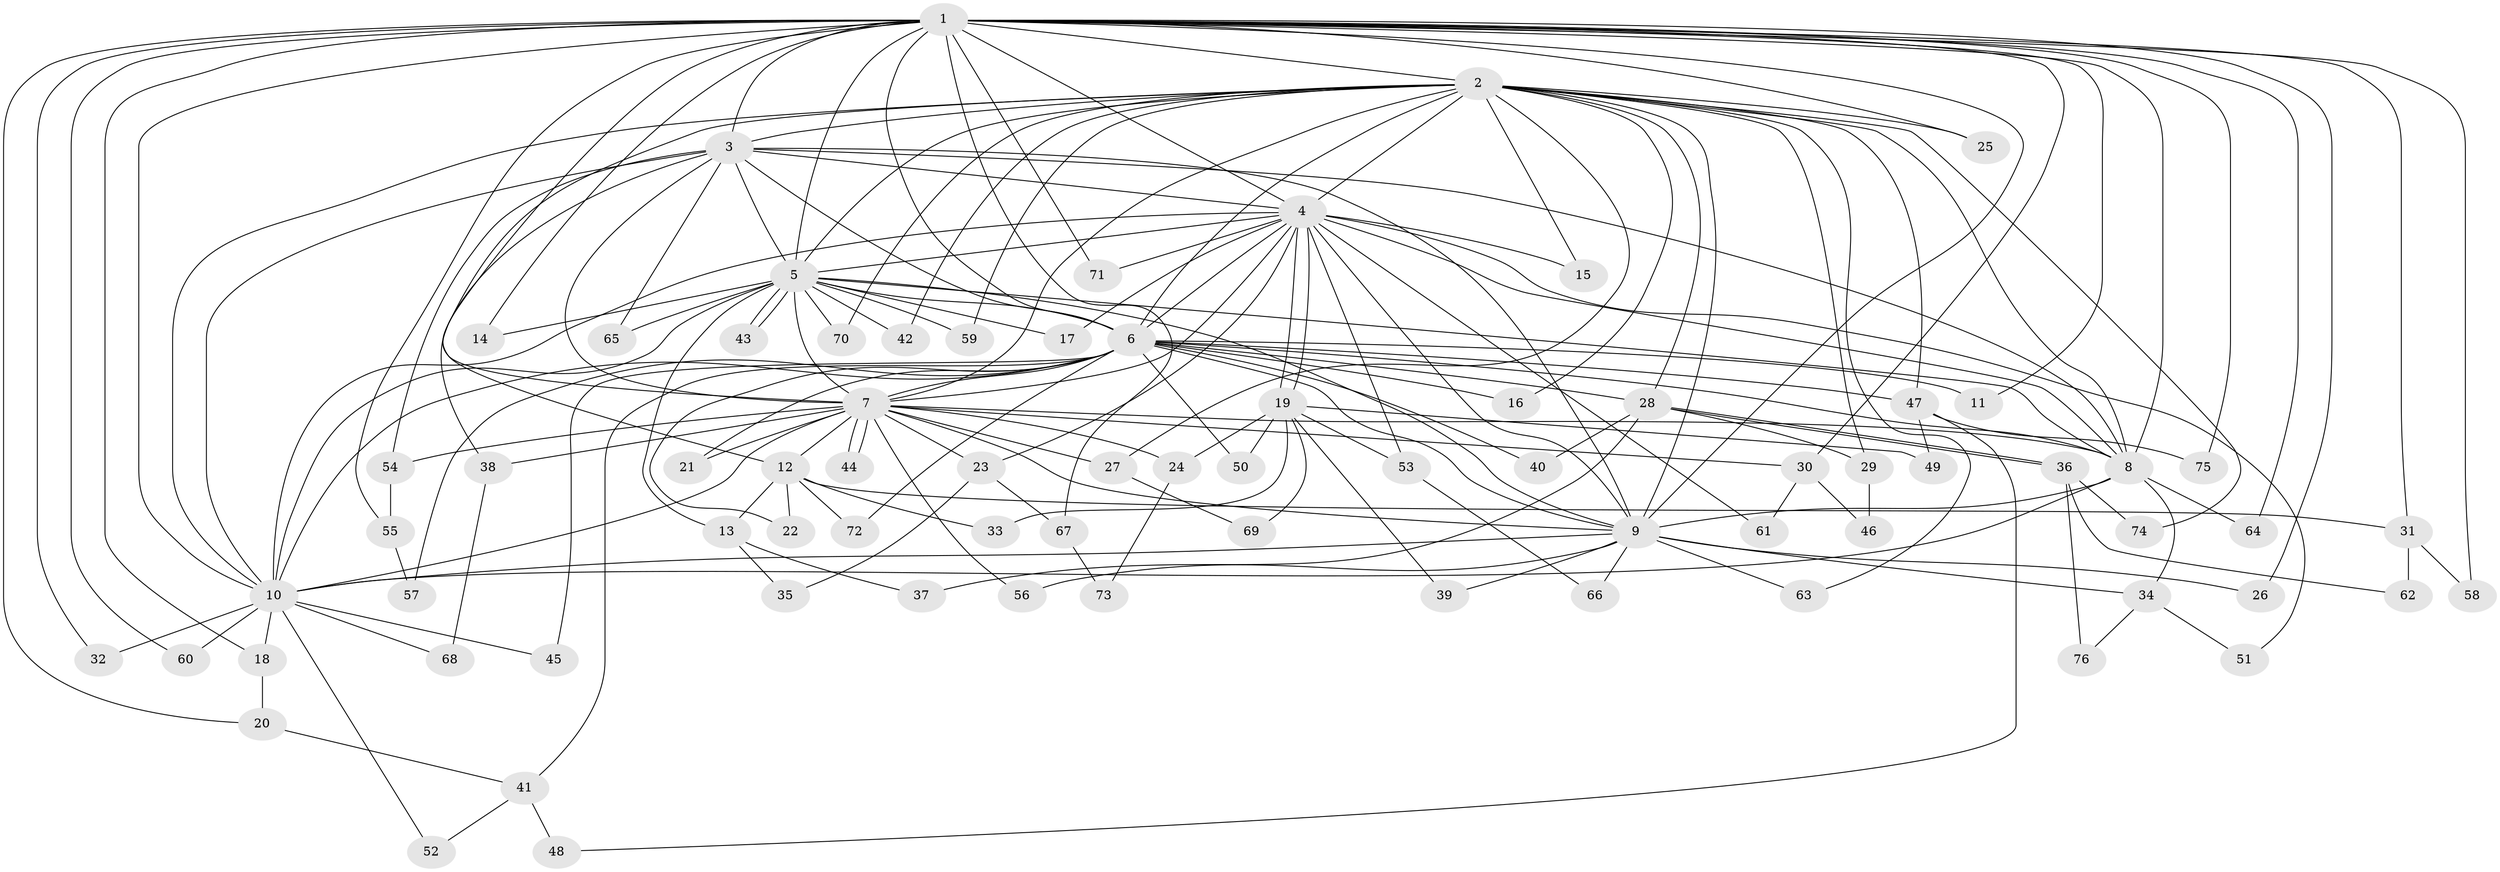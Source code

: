 // Generated by graph-tools (version 1.1) at 2025/25/03/09/25 03:25:47]
// undirected, 76 vertices, 177 edges
graph export_dot {
graph [start="1"]
  node [color=gray90,style=filled];
  1;
  2;
  3;
  4;
  5;
  6;
  7;
  8;
  9;
  10;
  11;
  12;
  13;
  14;
  15;
  16;
  17;
  18;
  19;
  20;
  21;
  22;
  23;
  24;
  25;
  26;
  27;
  28;
  29;
  30;
  31;
  32;
  33;
  34;
  35;
  36;
  37;
  38;
  39;
  40;
  41;
  42;
  43;
  44;
  45;
  46;
  47;
  48;
  49;
  50;
  51;
  52;
  53;
  54;
  55;
  56;
  57;
  58;
  59;
  60;
  61;
  62;
  63;
  64;
  65;
  66;
  67;
  68;
  69;
  70;
  71;
  72;
  73;
  74;
  75;
  76;
  1 -- 2;
  1 -- 3;
  1 -- 4;
  1 -- 5;
  1 -- 6;
  1 -- 7;
  1 -- 8;
  1 -- 9;
  1 -- 10;
  1 -- 11;
  1 -- 14;
  1 -- 18;
  1 -- 20;
  1 -- 25;
  1 -- 26;
  1 -- 30;
  1 -- 31;
  1 -- 32;
  1 -- 55;
  1 -- 58;
  1 -- 60;
  1 -- 64;
  1 -- 67;
  1 -- 71;
  1 -- 75;
  2 -- 3;
  2 -- 4;
  2 -- 5;
  2 -- 6;
  2 -- 7;
  2 -- 8;
  2 -- 9;
  2 -- 10;
  2 -- 12;
  2 -- 15;
  2 -- 16;
  2 -- 25;
  2 -- 27;
  2 -- 28;
  2 -- 29;
  2 -- 42;
  2 -- 47;
  2 -- 59;
  2 -- 63;
  2 -- 70;
  2 -- 74;
  3 -- 4;
  3 -- 5;
  3 -- 6;
  3 -- 7;
  3 -- 8;
  3 -- 9;
  3 -- 10;
  3 -- 38;
  3 -- 54;
  3 -- 65;
  4 -- 5;
  4 -- 6;
  4 -- 7;
  4 -- 8;
  4 -- 9;
  4 -- 10;
  4 -- 15;
  4 -- 17;
  4 -- 19;
  4 -- 19;
  4 -- 23;
  4 -- 51;
  4 -- 53;
  4 -- 61;
  4 -- 71;
  5 -- 6;
  5 -- 7;
  5 -- 8;
  5 -- 9;
  5 -- 10;
  5 -- 13;
  5 -- 14;
  5 -- 17;
  5 -- 42;
  5 -- 43;
  5 -- 43;
  5 -- 59;
  5 -- 65;
  5 -- 70;
  6 -- 7;
  6 -- 8;
  6 -- 9;
  6 -- 10;
  6 -- 11;
  6 -- 16;
  6 -- 21;
  6 -- 22;
  6 -- 28;
  6 -- 40;
  6 -- 41;
  6 -- 45;
  6 -- 47;
  6 -- 50;
  6 -- 57;
  6 -- 72;
  7 -- 8;
  7 -- 9;
  7 -- 10;
  7 -- 12;
  7 -- 21;
  7 -- 23;
  7 -- 24;
  7 -- 27;
  7 -- 30;
  7 -- 38;
  7 -- 44;
  7 -- 44;
  7 -- 54;
  7 -- 56;
  8 -- 9;
  8 -- 10;
  8 -- 34;
  8 -- 64;
  9 -- 10;
  9 -- 26;
  9 -- 34;
  9 -- 39;
  9 -- 56;
  9 -- 63;
  9 -- 66;
  10 -- 18;
  10 -- 32;
  10 -- 45;
  10 -- 52;
  10 -- 60;
  10 -- 68;
  12 -- 13;
  12 -- 22;
  12 -- 31;
  12 -- 33;
  12 -- 72;
  13 -- 35;
  13 -- 37;
  18 -- 20;
  19 -- 24;
  19 -- 33;
  19 -- 39;
  19 -- 49;
  19 -- 50;
  19 -- 53;
  19 -- 69;
  20 -- 41;
  23 -- 35;
  23 -- 67;
  24 -- 73;
  27 -- 69;
  28 -- 29;
  28 -- 36;
  28 -- 36;
  28 -- 37;
  28 -- 40;
  29 -- 46;
  30 -- 46;
  30 -- 61;
  31 -- 58;
  31 -- 62;
  34 -- 51;
  34 -- 76;
  36 -- 62;
  36 -- 74;
  36 -- 76;
  38 -- 68;
  41 -- 48;
  41 -- 52;
  47 -- 48;
  47 -- 49;
  47 -- 75;
  53 -- 66;
  54 -- 55;
  55 -- 57;
  67 -- 73;
}
